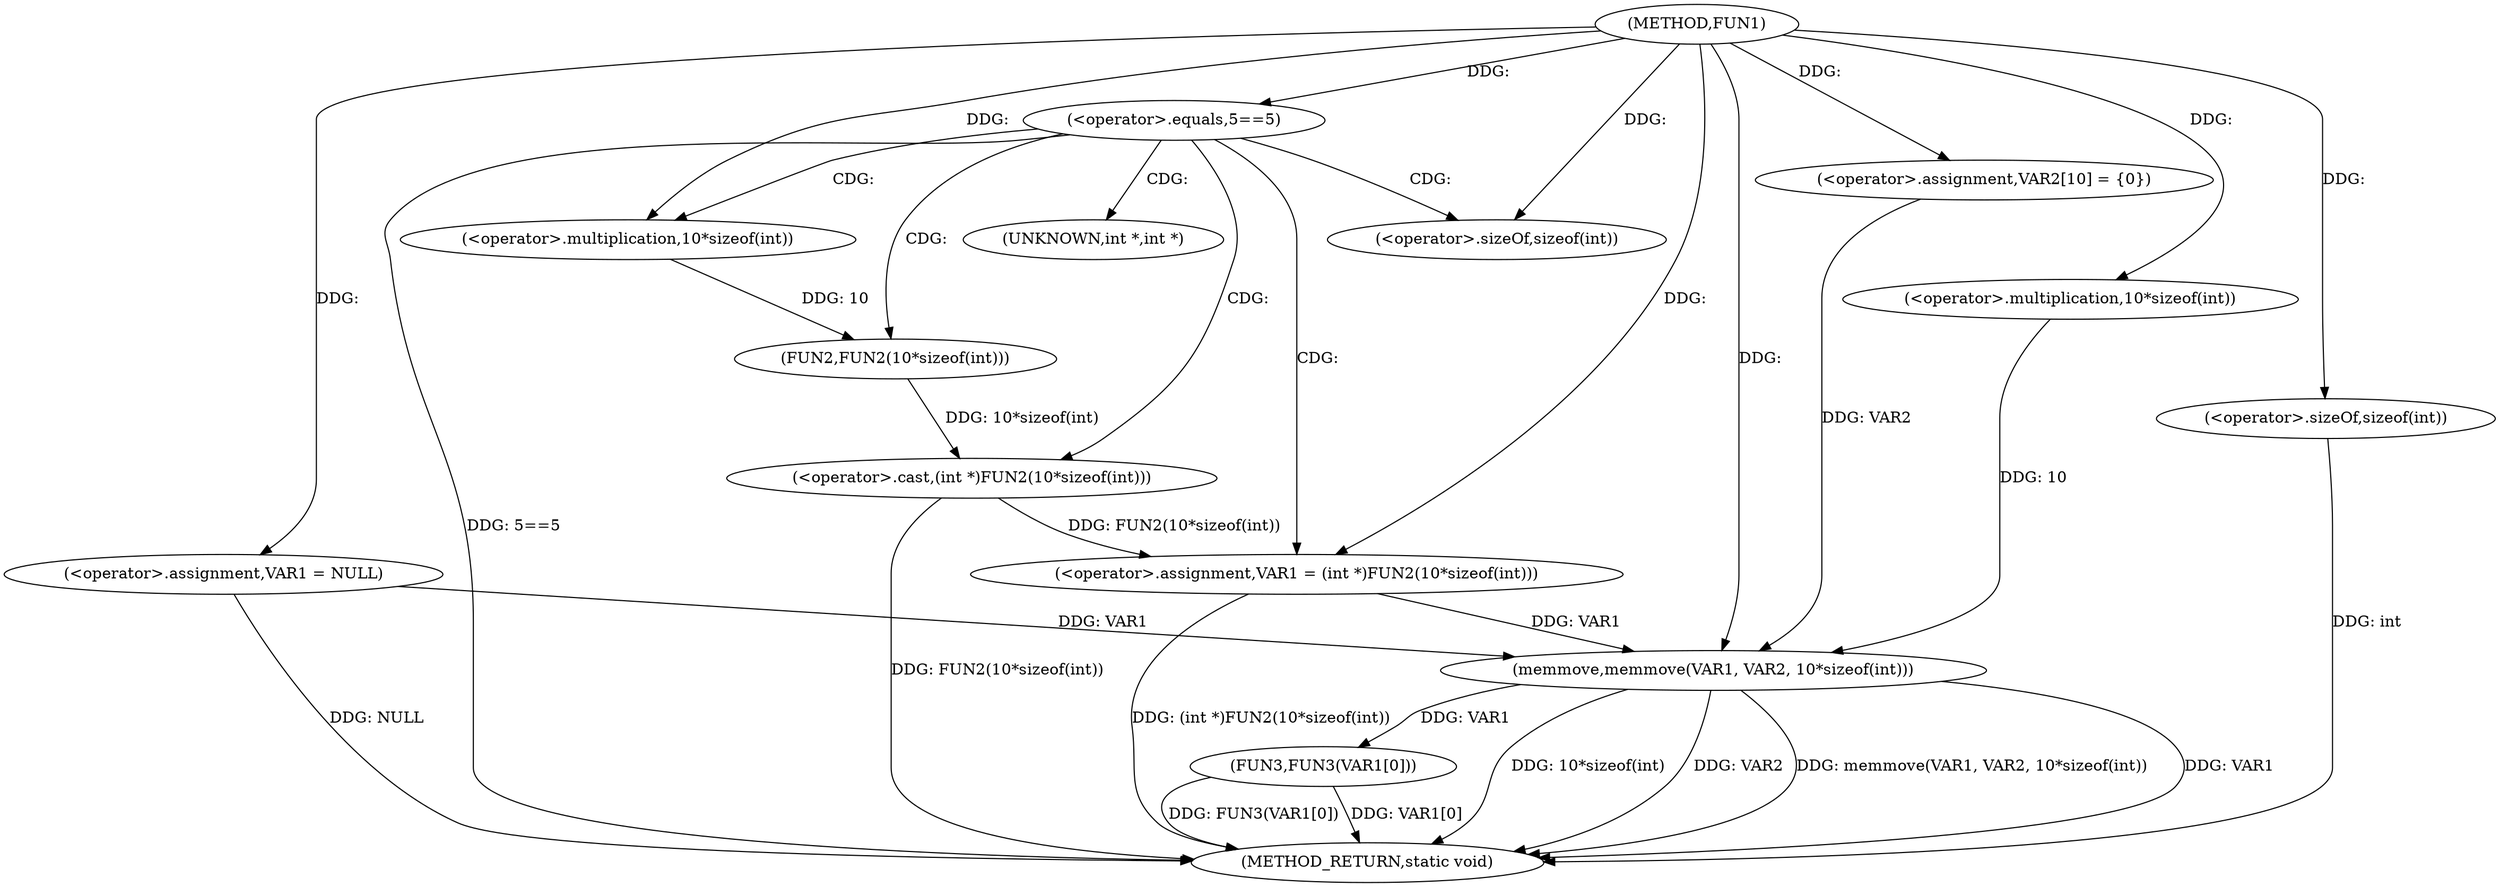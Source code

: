 digraph FUN1 {  
"1000100" [label = "(METHOD,FUN1)" ]
"1000135" [label = "(METHOD_RETURN,static void)" ]
"1000103" [label = "(<operator>.assignment,VAR1 = NULL)" ]
"1000107" [label = "(<operator>.equals,5==5)" ]
"1000111" [label = "(<operator>.assignment,VAR1 = (int *)FUN2(10*sizeof(int)))" ]
"1000113" [label = "(<operator>.cast,(int *)FUN2(10*sizeof(int)))" ]
"1000115" [label = "(FUN2,FUN2(10*sizeof(int)))" ]
"1000116" [label = "(<operator>.multiplication,10*sizeof(int))" ]
"1000118" [label = "(<operator>.sizeOf,sizeof(int))" ]
"1000122" [label = "(<operator>.assignment,VAR2[10] = {0})" ]
"1000124" [label = "(memmove,memmove(VAR1, VAR2, 10*sizeof(int)))" ]
"1000127" [label = "(<operator>.multiplication,10*sizeof(int))" ]
"1000129" [label = "(<operator>.sizeOf,sizeof(int))" ]
"1000131" [label = "(FUN3,FUN3(VAR1[0]))" ]
"1000114" [label = "(UNKNOWN,int *,int *)" ]
  "1000124" -> "1000135"  [ label = "DDG: VAR1"] 
  "1000107" -> "1000135"  [ label = "DDG: 5==5"] 
  "1000103" -> "1000135"  [ label = "DDG: NULL"] 
  "1000131" -> "1000135"  [ label = "DDG: VAR1[0]"] 
  "1000113" -> "1000135"  [ label = "DDG: FUN2(10*sizeof(int))"] 
  "1000124" -> "1000135"  [ label = "DDG: 10*sizeof(int)"] 
  "1000111" -> "1000135"  [ label = "DDG: (int *)FUN2(10*sizeof(int))"] 
  "1000129" -> "1000135"  [ label = "DDG: int"] 
  "1000124" -> "1000135"  [ label = "DDG: VAR2"] 
  "1000131" -> "1000135"  [ label = "DDG: FUN3(VAR1[0])"] 
  "1000124" -> "1000135"  [ label = "DDG: memmove(VAR1, VAR2, 10*sizeof(int))"] 
  "1000100" -> "1000103"  [ label = "DDG: "] 
  "1000100" -> "1000107"  [ label = "DDG: "] 
  "1000113" -> "1000111"  [ label = "DDG: FUN2(10*sizeof(int))"] 
  "1000100" -> "1000111"  [ label = "DDG: "] 
  "1000115" -> "1000113"  [ label = "DDG: 10*sizeof(int)"] 
  "1000116" -> "1000115"  [ label = "DDG: 10"] 
  "1000100" -> "1000116"  [ label = "DDG: "] 
  "1000100" -> "1000118"  [ label = "DDG: "] 
  "1000100" -> "1000122"  [ label = "DDG: "] 
  "1000103" -> "1000124"  [ label = "DDG: VAR1"] 
  "1000111" -> "1000124"  [ label = "DDG: VAR1"] 
  "1000100" -> "1000124"  [ label = "DDG: "] 
  "1000122" -> "1000124"  [ label = "DDG: VAR2"] 
  "1000127" -> "1000124"  [ label = "DDG: 10"] 
  "1000100" -> "1000127"  [ label = "DDG: "] 
  "1000100" -> "1000129"  [ label = "DDG: "] 
  "1000124" -> "1000131"  [ label = "DDG: VAR1"] 
  "1000107" -> "1000115"  [ label = "CDG: "] 
  "1000107" -> "1000116"  [ label = "CDG: "] 
  "1000107" -> "1000113"  [ label = "CDG: "] 
  "1000107" -> "1000118"  [ label = "CDG: "] 
  "1000107" -> "1000111"  [ label = "CDG: "] 
  "1000107" -> "1000114"  [ label = "CDG: "] 
}
